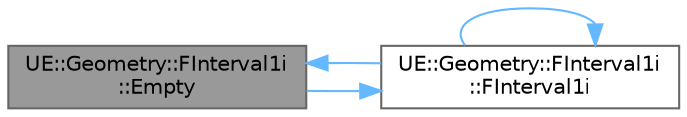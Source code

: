 digraph "UE::Geometry::FInterval1i::Empty"
{
 // INTERACTIVE_SVG=YES
 // LATEX_PDF_SIZE
  bgcolor="transparent";
  edge [fontname=Helvetica,fontsize=10,labelfontname=Helvetica,labelfontsize=10];
  node [fontname=Helvetica,fontsize=10,shape=box,height=0.2,width=0.4];
  rankdir="LR";
  Node1 [id="Node000001",label="UE::Geometry::FInterval1i\l::Empty",height=0.2,width=0.4,color="gray40", fillcolor="grey60", style="filled", fontcolor="black",tooltip=" "];
  Node1 -> Node2 [id="edge1_Node000001_Node000002",color="steelblue1",style="solid",tooltip=" "];
  Node2 [id="Node000002",label="UE::Geometry::FInterval1i\l::FInterval1i",height=0.2,width=0.4,color="grey40", fillcolor="white", style="filled",URL="$da/db3/structUE_1_1Geometry_1_1FInterval1i.html#a3c2d29289068f8cc3ed11426ebf0f14a",tooltip=" "];
  Node2 -> Node2 [id="edge2_Node000002_Node000002",color="steelblue1",style="solid",tooltip=" "];
  Node2 -> Node1 [id="edge3_Node000002_Node000001",color="steelblue1",style="solid",tooltip=" "];
}
